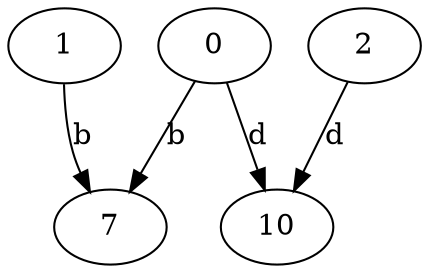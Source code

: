 strict digraph  {
0;
2;
7;
1;
10;
0 -> 7  [label=b];
0 -> 10  [label=d];
2 -> 10  [label=d];
1 -> 7  [label=b];
}
